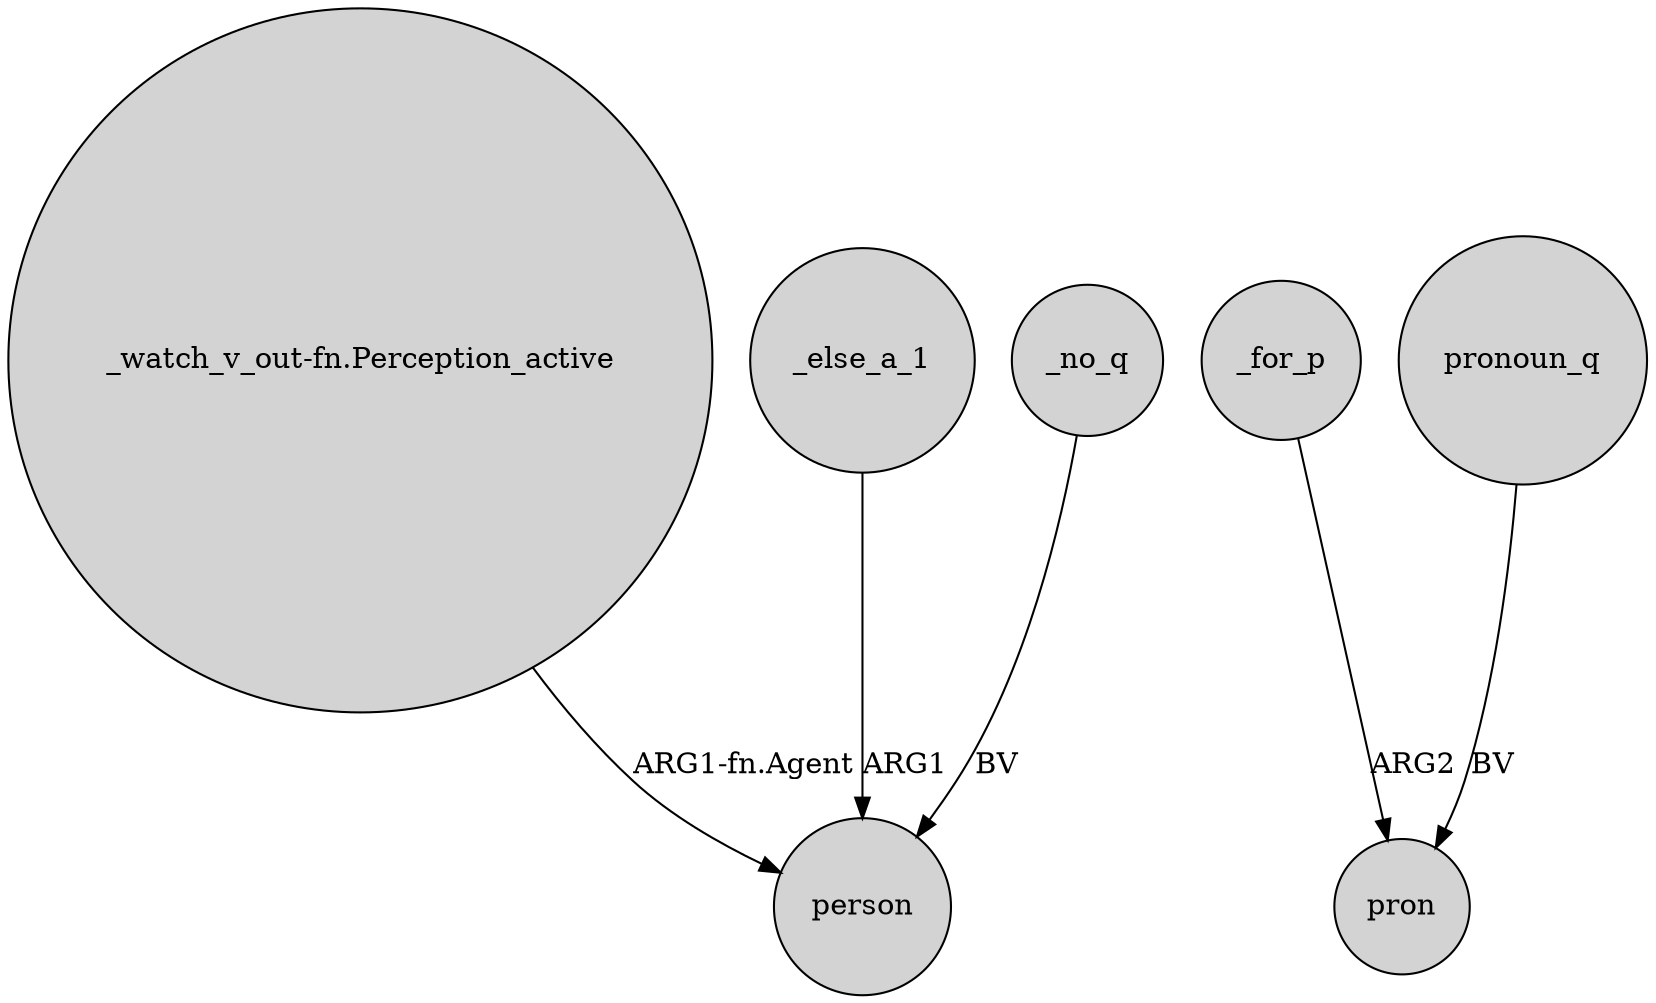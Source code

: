 digraph {
	node [shape=circle style=filled]
	"_watch_v_out-fn.Perception_active" -> person [label="ARG1-fn.Agent"]
	_else_a_1 -> person [label=ARG1]
	_for_p -> pron [label=ARG2]
	_no_q -> person [label=BV]
	pronoun_q -> pron [label=BV]
}
